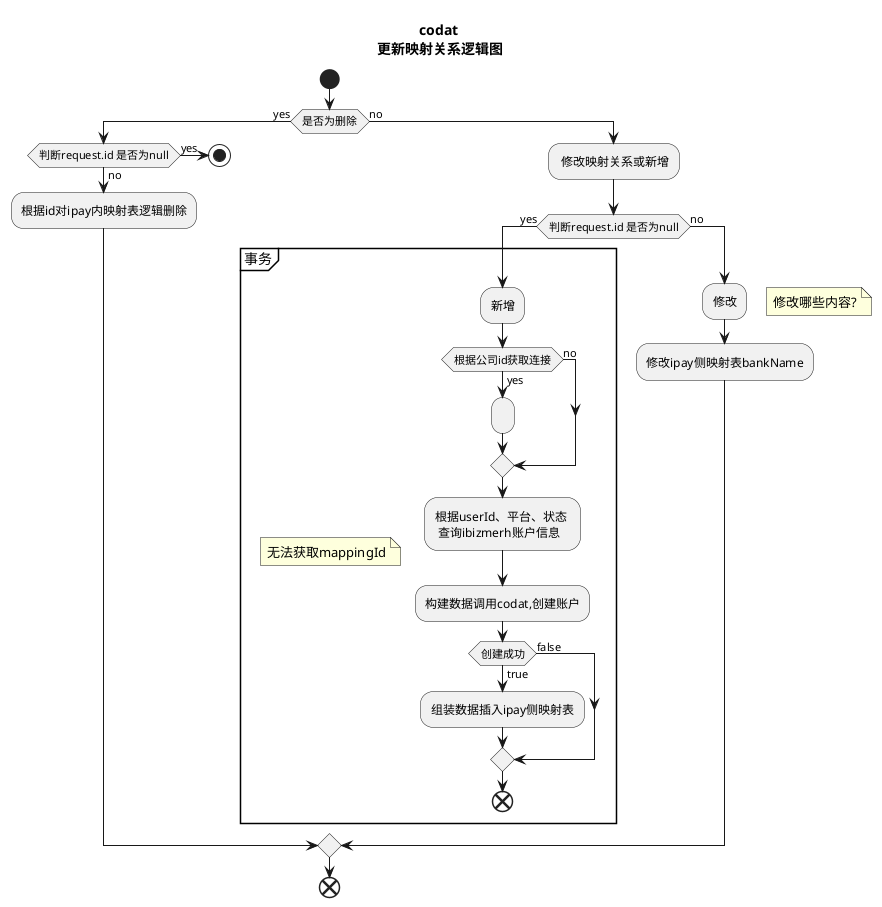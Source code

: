 @startuml
title  codat \n更新映射关系逻辑图
start
if (是否为删除) then (yes)

    if(判断request.id 是否为null) then (yes);
    stop
    else(no)
    :根据id对ipay内映射表逻辑删除;

    endif

else (no)
: 修改映射关系或新增;
    if (判断request.id 是否为null) then (yes)

    partition 事务 {
    floating note: 无法获取mappingId

    :新增;
        if(根据公司id获取连接) then(yes)
        :;
        else(no)
        endif
     :根据userId、平台、状态 \n 查询ibizmerh账户信息;
     :构建数据调用codat,创建账户;
            if(创建成功) then(true)

            :组装数据插入ipay侧映射表;

            else(false)
            endif
            end



   }
    else(no)
    'space label only for alignment /'对齐'/
    label sp_lab0

    :修改;
    floating note right: 修改哪些内容?
    :修改ipay侧映射表bankName;
    endif

endif
end
@enduml
